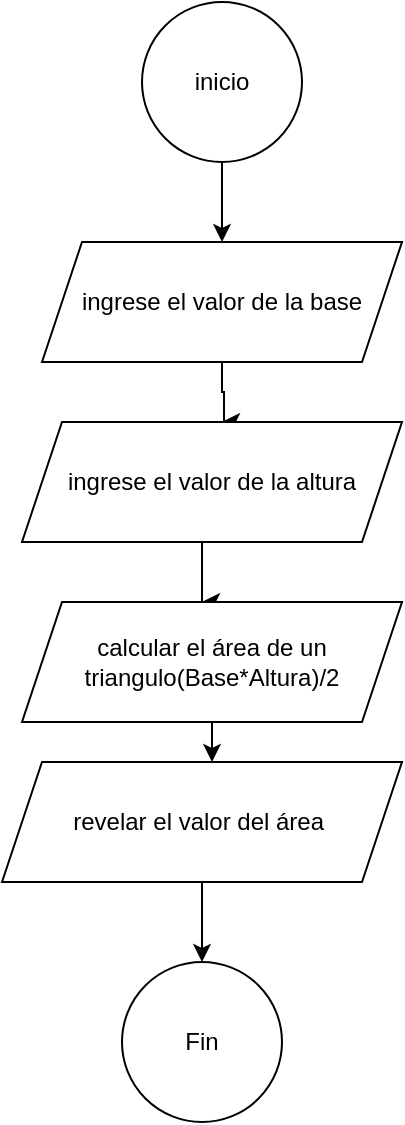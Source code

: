 <mxfile version="26.2.9">
  <diagram name="Página-1" id="H-Eneg4k9QYS0Psfea__">
    <mxGraphModel dx="1228" dy="620" grid="1" gridSize="10" guides="1" tooltips="1" connect="1" arrows="1" fold="1" page="1" pageScale="1" pageWidth="827" pageHeight="1169" math="0" shadow="0">
      <root>
        <mxCell id="0" />
        <mxCell id="1" parent="0" />
        <mxCell id="RuX3gOGi-ytSIo7TLuvt-3" value="" style="edgeStyle=orthogonalEdgeStyle;rounded=0;orthogonalLoop=1;jettySize=auto;html=1;" edge="1" parent="1" source="RuX3gOGi-ytSIo7TLuvt-1">
          <mxGeometry relative="1" as="geometry">
            <mxPoint x="400" y="140" as="targetPoint" />
          </mxGeometry>
        </mxCell>
        <mxCell id="RuX3gOGi-ytSIo7TLuvt-1" value="&lt;font style=&quot;vertical-align: inherit;&quot;&gt;&lt;font style=&quot;vertical-align: inherit;&quot;&gt;inicio&lt;/font&gt;&lt;/font&gt;" style="ellipse;whiteSpace=wrap;html=1;aspect=fixed;" vertex="1" parent="1">
          <mxGeometry x="360" y="20" width="80" height="80" as="geometry" />
        </mxCell>
        <mxCell id="RuX3gOGi-ytSIo7TLuvt-5" value="" style="edgeStyle=orthogonalEdgeStyle;rounded=0;orthogonalLoop=1;jettySize=auto;html=1;" edge="1" parent="1" source="RuX3gOGi-ytSIo7TLuvt-2">
          <mxGeometry relative="1" as="geometry">
            <mxPoint x="400" y="230" as="targetPoint" />
            <Array as="points">
              <mxPoint x="400" y="215" />
              <mxPoint x="401" y="215" />
            </Array>
          </mxGeometry>
        </mxCell>
        <mxCell id="RuX3gOGi-ytSIo7TLuvt-2" value="&lt;font style=&quot;vertical-align: inherit;&quot;&gt;&lt;font style=&quot;vertical-align: inherit;&quot;&gt;ingrese el valor de la base&lt;/font&gt;&lt;/font&gt;" style="shape=parallelogram;perimeter=parallelogramPerimeter;whiteSpace=wrap;html=1;fixedSize=1;" vertex="1" parent="1">
          <mxGeometry x="310" y="140" width="180" height="60" as="geometry" />
        </mxCell>
        <mxCell id="RuX3gOGi-ytSIo7TLuvt-7" value="" style="edgeStyle=orthogonalEdgeStyle;rounded=0;orthogonalLoop=1;jettySize=auto;html=1;" edge="1" parent="1" source="RuX3gOGi-ytSIo7TLuvt-4">
          <mxGeometry relative="1" as="geometry">
            <mxPoint x="390" y="320" as="targetPoint" />
            <Array as="points">
              <mxPoint x="390" y="320" />
              <mxPoint x="391" y="320" />
            </Array>
          </mxGeometry>
        </mxCell>
        <mxCell id="RuX3gOGi-ytSIo7TLuvt-4" value="&lt;font style=&quot;vertical-align: inherit;&quot;&gt;&lt;font style=&quot;vertical-align: inherit;&quot;&gt;ingrese el valor de la altura&lt;/font&gt;&lt;/font&gt;" style="shape=parallelogram;perimeter=parallelogramPerimeter;whiteSpace=wrap;html=1;fixedSize=1;" vertex="1" parent="1">
          <mxGeometry x="300" y="230" width="190" height="60" as="geometry" />
        </mxCell>
        <mxCell id="RuX3gOGi-ytSIo7TLuvt-9" value="" style="edgeStyle=orthogonalEdgeStyle;rounded=0;orthogonalLoop=1;jettySize=auto;html=1;" edge="1" parent="1" source="RuX3gOGi-ytSIo7TLuvt-6">
          <mxGeometry relative="1" as="geometry">
            <mxPoint x="395" y="400" as="targetPoint" />
          </mxGeometry>
        </mxCell>
        <mxCell id="RuX3gOGi-ytSIo7TLuvt-6" value="&lt;font style=&quot;vertical-align: inherit;&quot;&gt;&lt;font style=&quot;vertical-align: inherit;&quot;&gt;&lt;font style=&quot;vertical-align: inherit;&quot;&gt;&lt;font style=&quot;vertical-align: inherit;&quot;&gt;calcular el área de un triangulo(Base*Altura)/2&lt;/font&gt;&lt;/font&gt;&lt;/font&gt;&lt;/font&gt;" style="shape=parallelogram;perimeter=parallelogramPerimeter;whiteSpace=wrap;html=1;fixedSize=1;" vertex="1" parent="1">
          <mxGeometry x="300" y="320" width="190" height="60" as="geometry" />
        </mxCell>
        <mxCell id="RuX3gOGi-ytSIo7TLuvt-11" value="" style="edgeStyle=orthogonalEdgeStyle;rounded=0;orthogonalLoop=1;jettySize=auto;html=1;" edge="1" parent="1" source="RuX3gOGi-ytSIo7TLuvt-8">
          <mxGeometry relative="1" as="geometry">
            <mxPoint x="390" y="500" as="targetPoint" />
          </mxGeometry>
        </mxCell>
        <mxCell id="RuX3gOGi-ytSIo7TLuvt-8" value="&lt;font style=&quot;vertical-align: inherit;&quot;&gt;&lt;font style=&quot;vertical-align: inherit;&quot;&gt;revelar el valor del área&amp;nbsp;&lt;/font&gt;&lt;/font&gt;" style="shape=parallelogram;perimeter=parallelogramPerimeter;whiteSpace=wrap;html=1;fixedSize=1;" vertex="1" parent="1">
          <mxGeometry x="290" y="400" width="200" height="60" as="geometry" />
        </mxCell>
        <mxCell id="RuX3gOGi-ytSIo7TLuvt-10" value="&lt;font style=&quot;vertical-align: inherit;&quot;&gt;&lt;font style=&quot;vertical-align: inherit;&quot;&gt;Fin&lt;/font&gt;&lt;/font&gt;" style="ellipse;whiteSpace=wrap;html=1;" vertex="1" parent="1">
          <mxGeometry x="350" y="500" width="80" height="80" as="geometry" />
        </mxCell>
      </root>
    </mxGraphModel>
  </diagram>
</mxfile>
